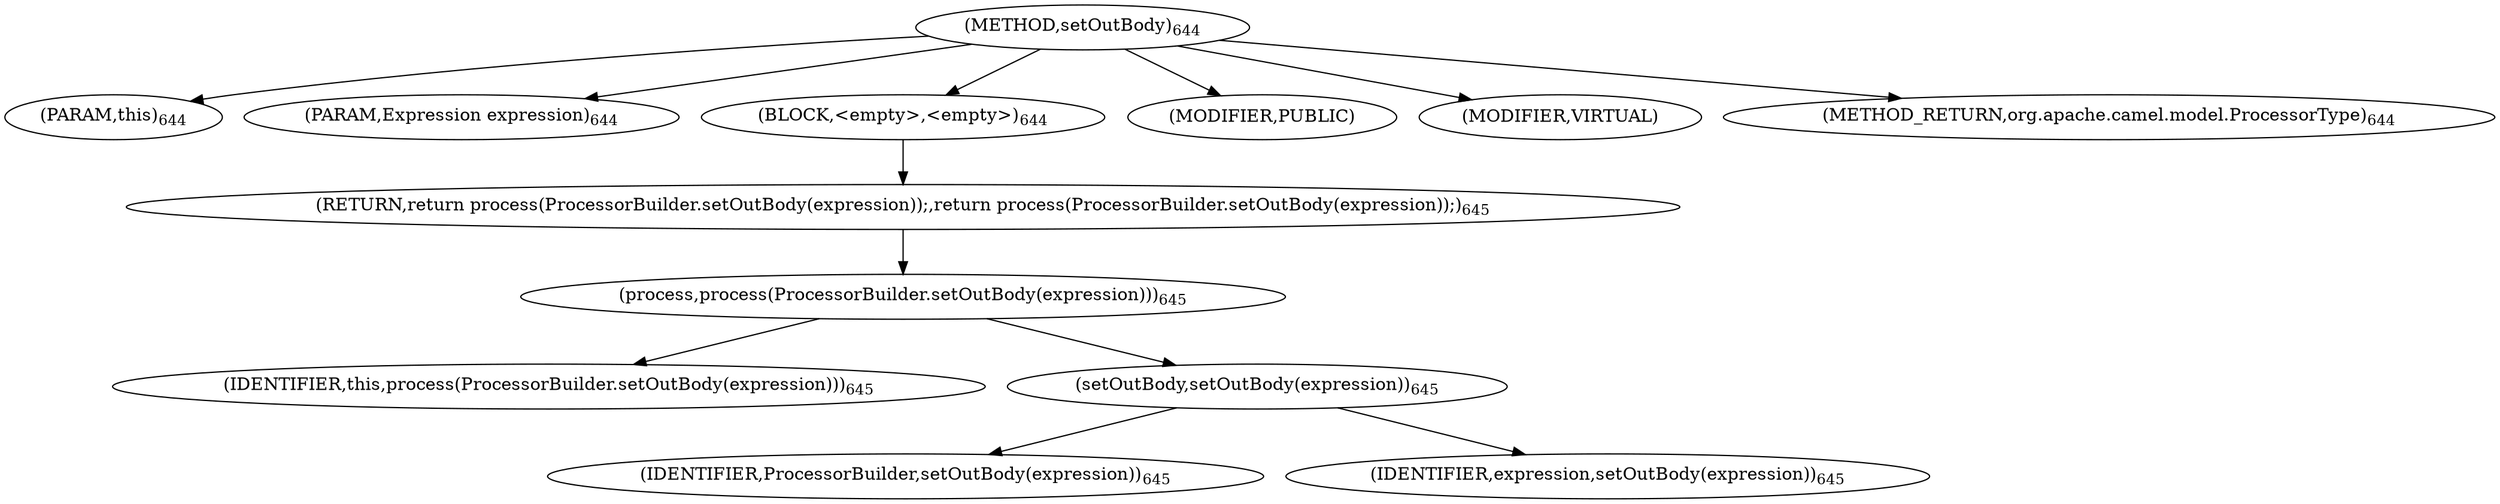 digraph "setOutBody" {  
"1276" [label = <(METHOD,setOutBody)<SUB>644</SUB>> ]
"183" [label = <(PARAM,this)<SUB>644</SUB>> ]
"1277" [label = <(PARAM,Expression expression)<SUB>644</SUB>> ]
"1278" [label = <(BLOCK,&lt;empty&gt;,&lt;empty&gt;)<SUB>644</SUB>> ]
"1279" [label = <(RETURN,return process(ProcessorBuilder.setOutBody(expression));,return process(ProcessorBuilder.setOutBody(expression));)<SUB>645</SUB>> ]
"1280" [label = <(process,process(ProcessorBuilder.setOutBody(expression)))<SUB>645</SUB>> ]
"182" [label = <(IDENTIFIER,this,process(ProcessorBuilder.setOutBody(expression)))<SUB>645</SUB>> ]
"1281" [label = <(setOutBody,setOutBody(expression))<SUB>645</SUB>> ]
"1282" [label = <(IDENTIFIER,ProcessorBuilder,setOutBody(expression))<SUB>645</SUB>> ]
"1283" [label = <(IDENTIFIER,expression,setOutBody(expression))<SUB>645</SUB>> ]
"1284" [label = <(MODIFIER,PUBLIC)> ]
"1285" [label = <(MODIFIER,VIRTUAL)> ]
"1286" [label = <(METHOD_RETURN,org.apache.camel.model.ProcessorType)<SUB>644</SUB>> ]
  "1276" -> "183" 
  "1276" -> "1277" 
  "1276" -> "1278" 
  "1276" -> "1284" 
  "1276" -> "1285" 
  "1276" -> "1286" 
  "1278" -> "1279" 
  "1279" -> "1280" 
  "1280" -> "182" 
  "1280" -> "1281" 
  "1281" -> "1282" 
  "1281" -> "1283" 
}
